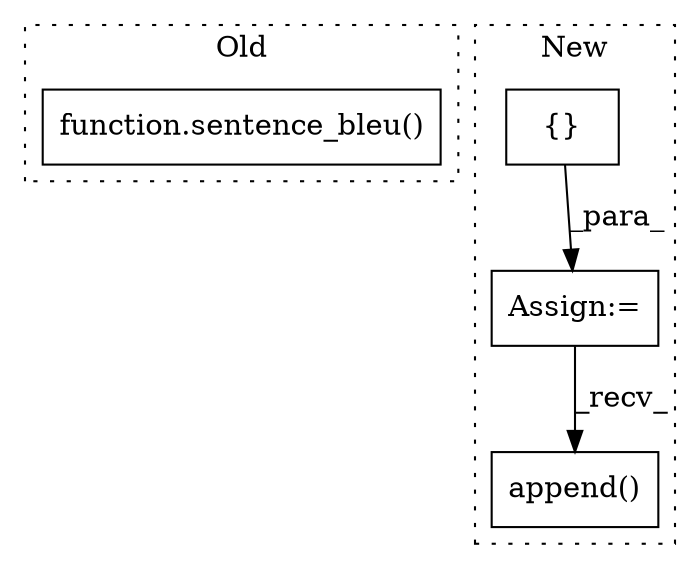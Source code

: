digraph G {
subgraph cluster0 {
1 [label="function.sentence_bleu()" a="75" s="4580,4598" l="14,1" shape="box"];
label = "Old";
style="dotted";
}
subgraph cluster1 {
2 [label="append()" a="75" s="5685,5702" l="16,1" shape="box"];
3 [label="{}" a="59" s="5559,5559" l="2,1" shape="box"];
4 [label="Assign:=" a="68" s="5556" l="3" shape="box"];
label = "New";
style="dotted";
}
3 -> 4 [label="_para_"];
4 -> 2 [label="_recv_"];
}